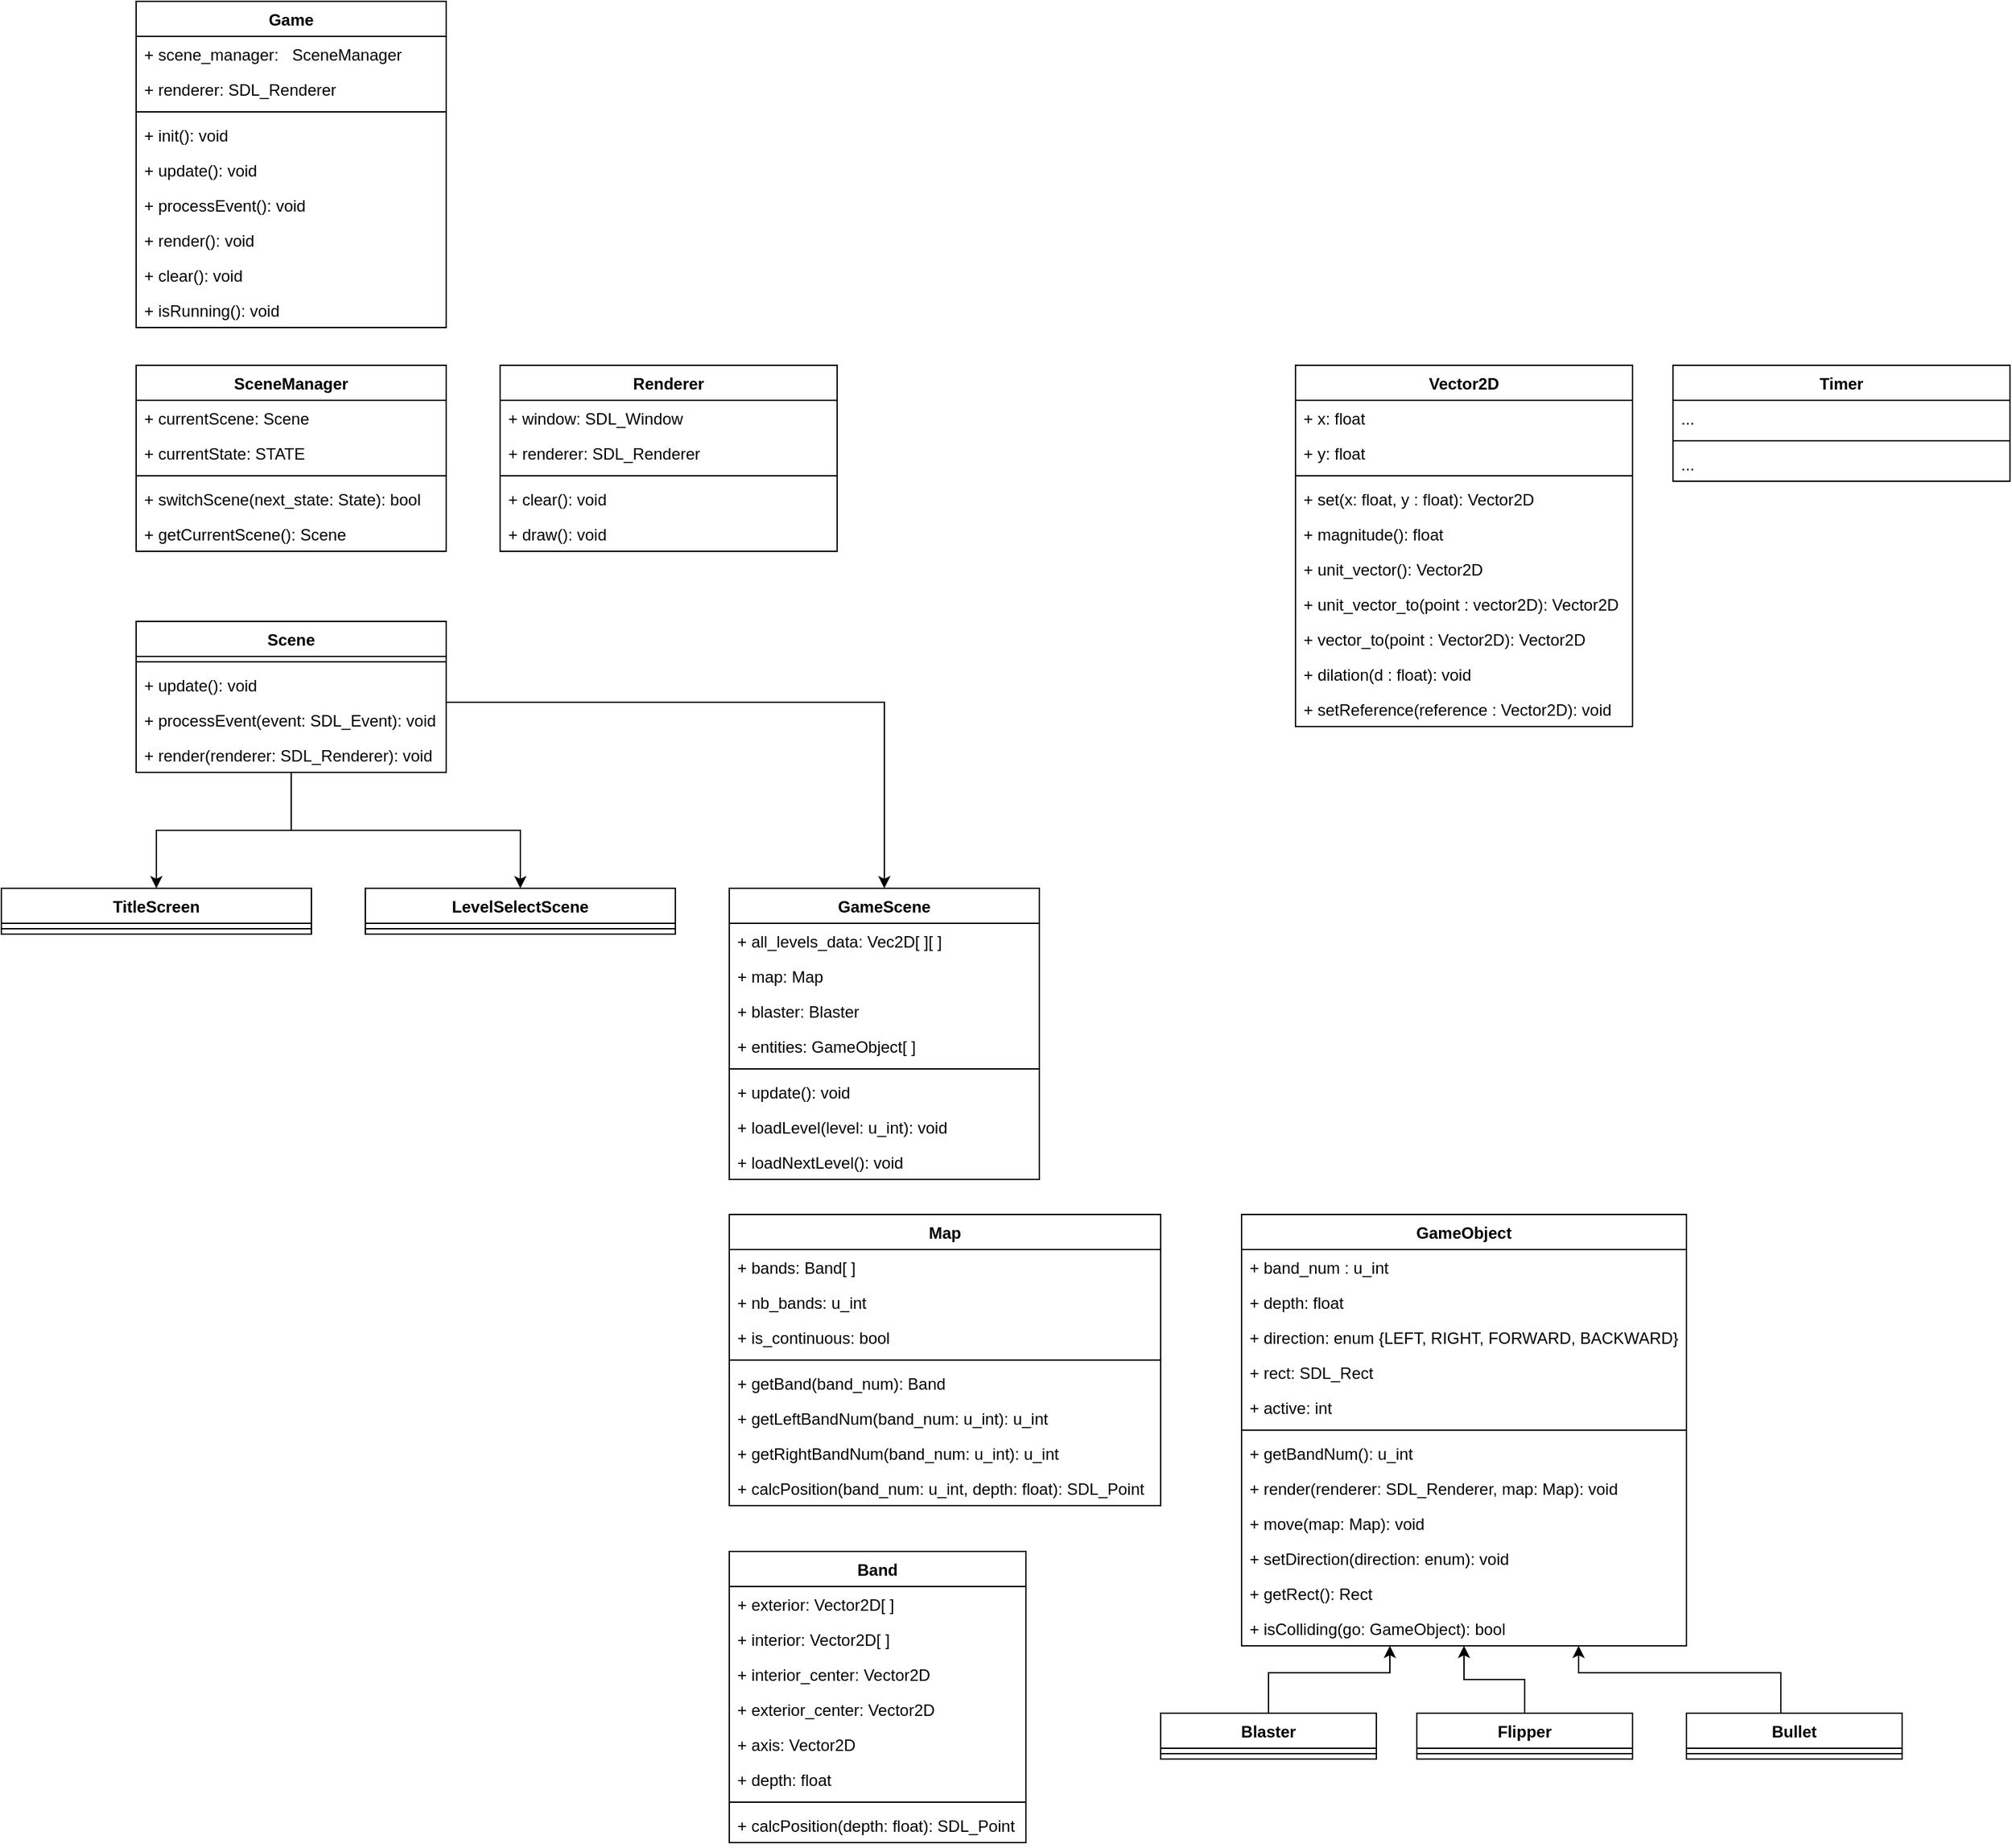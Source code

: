 <mxfile version="17.1.2" type="device"><diagram name="Page-1" id="9f46799a-70d6-7492-0946-bef42562c5a5"><mxGraphModel dx="1237" dy="2343" grid="1" gridSize="10" guides="1" tooltips="1" connect="1" arrows="1" fold="1" page="1" pageScale="1" pageWidth="1100" pageHeight="850" background="none" math="0" shadow="0"><root><mxCell id="0"/><mxCell id="1" parent="0"/><mxCell id="xIdNefQn2xcIb0GbUkWq-34" value="GameScene" style="swimlane;fontStyle=1;align=center;verticalAlign=top;childLayout=stackLayout;horizontal=1;startSize=26;horizontalStack=0;resizeParent=1;resizeParentMax=0;resizeLast=0;collapsible=1;marginBottom=0;" parent="1" vertex="1"><mxGeometry x="590" y="-992" width="230" height="216" as="geometry"/></mxCell><mxCell id="wvkxmbSjXUFkB9EgB14g-42" value="+ all_levels_data: Vec2D[ ][ ]" style="text;strokeColor=none;fillColor=none;align=left;verticalAlign=top;spacingLeft=4;spacingRight=4;overflow=hidden;rotatable=0;points=[[0,0.5],[1,0.5]];portConstraint=eastwest;" parent="xIdNefQn2xcIb0GbUkWq-34" vertex="1"><mxGeometry y="26" width="230" height="26" as="geometry"/></mxCell><mxCell id="xIdNefQn2xcIb0GbUkWq-35" value="+ map: Map" style="text;strokeColor=none;fillColor=none;align=left;verticalAlign=top;spacingLeft=4;spacingRight=4;overflow=hidden;rotatable=0;points=[[0,0.5],[1,0.5]];portConstraint=eastwest;" parent="xIdNefQn2xcIb0GbUkWq-34" vertex="1"><mxGeometry y="52" width="230" height="26" as="geometry"/></mxCell><mxCell id="xIdNefQn2xcIb0GbUkWq-38" value="+ blaster: Blaster" style="text;strokeColor=none;fillColor=none;align=left;verticalAlign=top;spacingLeft=4;spacingRight=4;overflow=hidden;rotatable=0;points=[[0,0.5],[1,0.5]];portConstraint=eastwest;" parent="xIdNefQn2xcIb0GbUkWq-34" vertex="1"><mxGeometry y="78" width="230" height="26" as="geometry"/></mxCell><mxCell id="xIdNefQn2xcIb0GbUkWq-39" value="+ entities: GameObject[ ]" style="text;strokeColor=none;fillColor=none;align=left;verticalAlign=top;spacingLeft=4;spacingRight=4;overflow=hidden;rotatable=0;points=[[0,0.5],[1,0.5]];portConstraint=eastwest;" parent="xIdNefQn2xcIb0GbUkWq-34" vertex="1"><mxGeometry y="104" width="230" height="26" as="geometry"/></mxCell><mxCell id="xIdNefQn2xcIb0GbUkWq-36" value="" style="line;strokeWidth=1;fillColor=none;align=left;verticalAlign=middle;spacingTop=-1;spacingLeft=3;spacingRight=3;rotatable=0;labelPosition=right;points=[];portConstraint=eastwest;" parent="xIdNefQn2xcIb0GbUkWq-34" vertex="1"><mxGeometry y="130" width="230" height="8" as="geometry"/></mxCell><mxCell id="xIdNefQn2xcIb0GbUkWq-37" value="+ update(): void" style="text;strokeColor=none;fillColor=none;align=left;verticalAlign=top;spacingLeft=4;spacingRight=4;overflow=hidden;rotatable=0;points=[[0,0.5],[1,0.5]];portConstraint=eastwest;" parent="xIdNefQn2xcIb0GbUkWq-34" vertex="1"><mxGeometry y="138" width="230" height="26" as="geometry"/></mxCell><mxCell id="wvkxmbSjXUFkB9EgB14g-43" value="+ loadLevel(level: u_int): void" style="text;strokeColor=none;fillColor=none;align=left;verticalAlign=top;spacingLeft=4;spacingRight=4;overflow=hidden;rotatable=0;points=[[0,0.5],[1,0.5]];portConstraint=eastwest;" parent="xIdNefQn2xcIb0GbUkWq-34" vertex="1"><mxGeometry y="164" width="230" height="26" as="geometry"/></mxCell><mxCell id="wvkxmbSjXUFkB9EgB14g-44" value="+ loadNextLevel(): void" style="text;strokeColor=none;fillColor=none;align=left;verticalAlign=top;spacingLeft=4;spacingRight=4;overflow=hidden;rotatable=0;points=[[0,0.5],[1,0.5]];portConstraint=eastwest;" parent="xIdNefQn2xcIb0GbUkWq-34" vertex="1"><mxGeometry y="190" width="230" height="26" as="geometry"/></mxCell><mxCell id="xIdNefQn2xcIb0GbUkWq-41" value="Map" style="swimlane;fontStyle=1;align=center;verticalAlign=top;childLayout=stackLayout;horizontal=1;startSize=26;horizontalStack=0;resizeParent=1;resizeParentMax=0;resizeLast=0;collapsible=1;marginBottom=0;" parent="1" vertex="1"><mxGeometry x="590" y="-750" width="320" height="216" as="geometry"/></mxCell><mxCell id="xIdNefQn2xcIb0GbUkWq-42" value="+ bands: Band[ ]" style="text;strokeColor=none;fillColor=none;align=left;verticalAlign=top;spacingLeft=4;spacingRight=4;overflow=hidden;rotatable=0;points=[[0,0.5],[1,0.5]];portConstraint=eastwest;" parent="xIdNefQn2xcIb0GbUkWq-41" vertex="1"><mxGeometry y="26" width="320" height="26" as="geometry"/></mxCell><mxCell id="xIdNefQn2xcIb0GbUkWq-71" value="+ nb_bands: u_int" style="text;strokeColor=none;fillColor=none;align=left;verticalAlign=top;spacingLeft=4;spacingRight=4;overflow=hidden;rotatable=0;points=[[0,0.5],[1,0.5]];portConstraint=eastwest;" parent="xIdNefQn2xcIb0GbUkWq-41" vertex="1"><mxGeometry y="52" width="320" height="26" as="geometry"/></mxCell><mxCell id="xIdNefQn2xcIb0GbUkWq-45" value="+ is_continuous: bool" style="text;strokeColor=none;fillColor=none;align=left;verticalAlign=top;spacingLeft=4;spacingRight=4;overflow=hidden;rotatable=0;points=[[0,0.5],[1,0.5]];portConstraint=eastwest;" parent="xIdNefQn2xcIb0GbUkWq-41" vertex="1"><mxGeometry y="78" width="320" height="26" as="geometry"/></mxCell><mxCell id="xIdNefQn2xcIb0GbUkWq-43" value="" style="line;strokeWidth=1;fillColor=none;align=left;verticalAlign=middle;spacingTop=-1;spacingLeft=3;spacingRight=3;rotatable=0;labelPosition=right;points=[];portConstraint=eastwest;" parent="xIdNefQn2xcIb0GbUkWq-41" vertex="1"><mxGeometry y="104" width="320" height="8" as="geometry"/></mxCell><mxCell id="xIdNefQn2xcIb0GbUkWq-44" value="+ getBand(band_num): Band" style="text;strokeColor=none;fillColor=none;align=left;verticalAlign=top;spacingLeft=4;spacingRight=4;overflow=hidden;rotatable=0;points=[[0,0.5],[1,0.5]];portConstraint=eastwest;" parent="xIdNefQn2xcIb0GbUkWq-41" vertex="1"><mxGeometry y="112" width="320" height="26" as="geometry"/></mxCell><mxCell id="xIdNefQn2xcIb0GbUkWq-134" value="+ getLeftBandNum(band_num: u_int): u_int" style="text;strokeColor=none;fillColor=none;align=left;verticalAlign=top;spacingLeft=4;spacingRight=4;overflow=hidden;rotatable=0;points=[[0,0.5],[1,0.5]];portConstraint=eastwest;" parent="xIdNefQn2xcIb0GbUkWq-41" vertex="1"><mxGeometry y="138" width="320" height="26" as="geometry"/></mxCell><mxCell id="xIdNefQn2xcIb0GbUkWq-135" value="+ getRightBandNum(band_num: u_int): u_int" style="text;strokeColor=none;fillColor=none;align=left;verticalAlign=top;spacingLeft=4;spacingRight=4;overflow=hidden;rotatable=0;points=[[0,0.5],[1,0.5]];portConstraint=eastwest;" parent="xIdNefQn2xcIb0GbUkWq-41" vertex="1"><mxGeometry y="164" width="320" height="26" as="geometry"/></mxCell><mxCell id="xIdNefQn2xcIb0GbUkWq-46" value="+ calcPosition(band_num: u_int, depth: float): SDL_Point" style="text;strokeColor=none;fillColor=none;align=left;verticalAlign=top;spacingLeft=4;spacingRight=4;overflow=hidden;rotatable=0;points=[[0,0.5],[1,0.5]];portConstraint=eastwest;" parent="xIdNefQn2xcIb0GbUkWq-41" vertex="1"><mxGeometry y="190" width="320" height="26" as="geometry"/></mxCell><mxCell id="xIdNefQn2xcIb0GbUkWq-47" value="Band" style="swimlane;fontStyle=1;align=center;verticalAlign=top;childLayout=stackLayout;horizontal=1;startSize=26;horizontalStack=0;resizeParent=1;resizeParentMax=0;resizeLast=0;collapsible=1;marginBottom=0;" parent="1" vertex="1"><mxGeometry x="590" y="-500" width="220" height="216" as="geometry"/></mxCell><mxCell id="xIdNefQn2xcIb0GbUkWq-48" value="+ exterior: Vector2D[ ]" style="text;strokeColor=none;fillColor=none;align=left;verticalAlign=top;spacingLeft=4;spacingRight=4;overflow=hidden;rotatable=0;points=[[0,0.5],[1,0.5]];portConstraint=eastwest;" parent="xIdNefQn2xcIb0GbUkWq-47" vertex="1"><mxGeometry y="26" width="220" height="26" as="geometry"/></mxCell><mxCell id="xIdNefQn2xcIb0GbUkWq-51" value="+ interior: Vector2D[ ]" style="text;strokeColor=none;fillColor=none;align=left;verticalAlign=top;spacingLeft=4;spacingRight=4;overflow=hidden;rotatable=0;points=[[0,0.5],[1,0.5]];portConstraint=eastwest;" parent="xIdNefQn2xcIb0GbUkWq-47" vertex="1"><mxGeometry y="52" width="220" height="26" as="geometry"/></mxCell><mxCell id="xIdNefQn2xcIb0GbUkWq-54" value="+ interior_center: Vector2D" style="text;strokeColor=none;fillColor=none;align=left;verticalAlign=top;spacingLeft=4;spacingRight=4;overflow=hidden;rotatable=0;points=[[0,0.5],[1,0.5]];portConstraint=eastwest;" parent="xIdNefQn2xcIb0GbUkWq-47" vertex="1"><mxGeometry y="78" width="220" height="26" as="geometry"/></mxCell><mxCell id="xIdNefQn2xcIb0GbUkWq-52" value="+ exterior_center: Vector2D" style="text;strokeColor=none;fillColor=none;align=left;verticalAlign=top;spacingLeft=4;spacingRight=4;overflow=hidden;rotatable=0;points=[[0,0.5],[1,0.5]];portConstraint=eastwest;" parent="xIdNefQn2xcIb0GbUkWq-47" vertex="1"><mxGeometry y="104" width="220" height="26" as="geometry"/></mxCell><mxCell id="xIdNefQn2xcIb0GbUkWq-53" value="+ axis: Vector2D" style="text;strokeColor=none;fillColor=none;align=left;verticalAlign=top;spacingLeft=4;spacingRight=4;overflow=hidden;rotatable=0;points=[[0,0.5],[1,0.5]];portConstraint=eastwest;" parent="xIdNefQn2xcIb0GbUkWq-47" vertex="1"><mxGeometry y="130" width="220" height="26" as="geometry"/></mxCell><mxCell id="xIdNefQn2xcIb0GbUkWq-122" value="+ depth: float" style="text;strokeColor=none;fillColor=none;align=left;verticalAlign=top;spacingLeft=4;spacingRight=4;overflow=hidden;rotatable=0;points=[[0,0.5],[1,0.5]];portConstraint=eastwest;" parent="xIdNefQn2xcIb0GbUkWq-47" vertex="1"><mxGeometry y="156" width="220" height="26" as="geometry"/></mxCell><mxCell id="xIdNefQn2xcIb0GbUkWq-49" value="" style="line;strokeWidth=1;fillColor=none;align=left;verticalAlign=middle;spacingTop=-1;spacingLeft=3;spacingRight=3;rotatable=0;labelPosition=right;points=[];portConstraint=eastwest;" parent="xIdNefQn2xcIb0GbUkWq-47" vertex="1"><mxGeometry y="182" width="220" height="8" as="geometry"/></mxCell><mxCell id="xIdNefQn2xcIb0GbUkWq-50" value="+ calcPosition(depth: float): SDL_Point" style="text;strokeColor=none;fillColor=none;align=left;verticalAlign=top;spacingLeft=4;spacingRight=4;overflow=hidden;rotatable=0;points=[[0,0.5],[1,0.5]];portConstraint=eastwest;" parent="xIdNefQn2xcIb0GbUkWq-47" vertex="1"><mxGeometry y="190" width="220" height="26" as="geometry"/></mxCell><mxCell id="wvkxmbSjXUFkB9EgB14g-7" value="SceneManager" style="swimlane;fontStyle=1;align=center;verticalAlign=top;childLayout=stackLayout;horizontal=1;startSize=26;horizontalStack=0;resizeParent=1;resizeParentMax=0;resizeLast=0;collapsible=1;marginBottom=0;" parent="1" vertex="1"><mxGeometry x="150" y="-1380" width="230" height="138" as="geometry"/></mxCell><mxCell id="wvkxmbSjXUFkB9EgB14g-8" value="+ currentScene: Scene" style="text;strokeColor=none;fillColor=none;align=left;verticalAlign=top;spacingLeft=4;spacingRight=4;overflow=hidden;rotatable=0;points=[[0,0.5],[1,0.5]];portConstraint=eastwest;" parent="wvkxmbSjXUFkB9EgB14g-7" vertex="1"><mxGeometry y="26" width="230" height="26" as="geometry"/></mxCell><mxCell id="wvkxmbSjXUFkB9EgB14g-18" value="+ currentState: STATE" style="text;strokeColor=none;fillColor=none;align=left;verticalAlign=top;spacingLeft=4;spacingRight=4;overflow=hidden;rotatable=0;points=[[0,0.5],[1,0.5]];portConstraint=eastwest;" parent="wvkxmbSjXUFkB9EgB14g-7" vertex="1"><mxGeometry y="52" width="230" height="26" as="geometry"/></mxCell><mxCell id="wvkxmbSjXUFkB9EgB14g-12" value="" style="line;strokeWidth=1;fillColor=none;align=left;verticalAlign=middle;spacingTop=-1;spacingLeft=3;spacingRight=3;rotatable=0;labelPosition=right;points=[];portConstraint=eastwest;" parent="wvkxmbSjXUFkB9EgB14g-7" vertex="1"><mxGeometry y="78" width="230" height="8" as="geometry"/></mxCell><mxCell id="wvkxmbSjXUFkB9EgB14g-13" value="+ switchScene(next_state: State): bool " style="text;strokeColor=none;fillColor=none;align=left;verticalAlign=top;spacingLeft=4;spacingRight=4;overflow=hidden;rotatable=0;points=[[0,0.5],[1,0.5]];portConstraint=eastwest;" parent="wvkxmbSjXUFkB9EgB14g-7" vertex="1"><mxGeometry y="86" width="230" height="26" as="geometry"/></mxCell><mxCell id="wvkxmbSjXUFkB9EgB14g-19" value="+ getCurrentScene(): Scene " style="text;strokeColor=none;fillColor=none;align=left;verticalAlign=top;spacingLeft=4;spacingRight=4;overflow=hidden;rotatable=0;points=[[0,0.5],[1,0.5]];portConstraint=eastwest;" parent="wvkxmbSjXUFkB9EgB14g-7" vertex="1"><mxGeometry y="112" width="230" height="26" as="geometry"/></mxCell><mxCell id="wvkxmbSjXUFkB9EgB14g-27" value="" style="edgeStyle=orthogonalEdgeStyle;rounded=0;orthogonalLoop=1;jettySize=auto;html=1;" parent="1" source="wvkxmbSjXUFkB9EgB14g-14" target="wvkxmbSjXUFkB9EgB14g-22" edge="1"><mxGeometry relative="1" as="geometry"/></mxCell><mxCell id="wvkxmbSjXUFkB9EgB14g-33" value="" style="edgeStyle=orthogonalEdgeStyle;rounded=0;orthogonalLoop=1;jettySize=auto;html=1;" parent="1" source="wvkxmbSjXUFkB9EgB14g-14" target="wvkxmbSjXUFkB9EgB14g-28" edge="1"><mxGeometry relative="1" as="geometry"/></mxCell><mxCell id="wvkxmbSjXUFkB9EgB14g-45" style="edgeStyle=orthogonalEdgeStyle;rounded=0;orthogonalLoop=1;jettySize=auto;html=1;entryX=0.5;entryY=0;entryDx=0;entryDy=0;" parent="1" source="wvkxmbSjXUFkB9EgB14g-14" target="xIdNefQn2xcIb0GbUkWq-34" edge="1"><mxGeometry relative="1" as="geometry"><Array as="points"><mxPoint x="705" y="-1130"/></Array></mxGeometry></mxCell><mxCell id="wvkxmbSjXUFkB9EgB14g-14" value="Scene" style="swimlane;fontStyle=1;align=center;verticalAlign=top;childLayout=stackLayout;horizontal=1;startSize=26;horizontalStack=0;resizeParent=1;resizeParentMax=0;resizeLast=0;collapsible=1;marginBottom=0;" parent="1" vertex="1"><mxGeometry x="150" y="-1190" width="230" height="112" as="geometry"/></mxCell><mxCell id="wvkxmbSjXUFkB9EgB14g-16" value="" style="line;strokeWidth=1;fillColor=none;align=left;verticalAlign=middle;spacingTop=-1;spacingLeft=3;spacingRight=3;rotatable=0;labelPosition=right;points=[];portConstraint=eastwest;" parent="wvkxmbSjXUFkB9EgB14g-14" vertex="1"><mxGeometry y="26" width="230" height="8" as="geometry"/></mxCell><mxCell id="wvkxmbSjXUFkB9EgB14g-17" value="+ update(): void" style="text;strokeColor=none;fillColor=none;align=left;verticalAlign=top;spacingLeft=4;spacingRight=4;overflow=hidden;rotatable=0;points=[[0,0.5],[1,0.5]];portConstraint=eastwest;" parent="wvkxmbSjXUFkB9EgB14g-14" vertex="1"><mxGeometry y="34" width="230" height="26" as="geometry"/></mxCell><mxCell id="wvkxmbSjXUFkB9EgB14g-20" value="+ processEvent(event: SDL_Event): void" style="text;strokeColor=none;fillColor=none;align=left;verticalAlign=top;spacingLeft=4;spacingRight=4;overflow=hidden;rotatable=0;points=[[0,0.5],[1,0.5]];portConstraint=eastwest;" parent="wvkxmbSjXUFkB9EgB14g-14" vertex="1"><mxGeometry y="60" width="230" height="26" as="geometry"/></mxCell><mxCell id="wvkxmbSjXUFkB9EgB14g-21" value="+ render(renderer: SDL_Renderer): void" style="text;strokeColor=none;fillColor=none;align=left;verticalAlign=top;spacingLeft=4;spacingRight=4;overflow=hidden;rotatable=0;points=[[0,0.5],[1,0.5]];portConstraint=eastwest;" parent="wvkxmbSjXUFkB9EgB14g-14" vertex="1"><mxGeometry y="86" width="230" height="26" as="geometry"/></mxCell><mxCell id="wvkxmbSjXUFkB9EgB14g-22" value="TitleScreen" style="swimlane;fontStyle=1;align=center;verticalAlign=top;childLayout=stackLayout;horizontal=1;startSize=26;horizontalStack=0;resizeParent=1;resizeParentMax=0;resizeLast=0;collapsible=1;marginBottom=0;" parent="1" vertex="1"><mxGeometry x="50" y="-992" width="230" height="34" as="geometry"/></mxCell><mxCell id="wvkxmbSjXUFkB9EgB14g-23" value="" style="line;strokeWidth=1;fillColor=none;align=left;verticalAlign=middle;spacingTop=-1;spacingLeft=3;spacingRight=3;rotatable=0;labelPosition=right;points=[];portConstraint=eastwest;" parent="wvkxmbSjXUFkB9EgB14g-22" vertex="1"><mxGeometry y="26" width="230" height="8" as="geometry"/></mxCell><mxCell id="wvkxmbSjXUFkB9EgB14g-28" value="LevelSelectScene" style="swimlane;fontStyle=1;align=center;verticalAlign=top;childLayout=stackLayout;horizontal=1;startSize=26;horizontalStack=0;resizeParent=1;resizeParentMax=0;resizeLast=0;collapsible=1;marginBottom=0;" parent="1" vertex="1"><mxGeometry x="320" y="-992" width="230" height="34" as="geometry"/></mxCell><mxCell id="wvkxmbSjXUFkB9EgB14g-29" value="" style="line;strokeWidth=1;fillColor=none;align=left;verticalAlign=middle;spacingTop=-1;spacingLeft=3;spacingRight=3;rotatable=0;labelPosition=right;points=[];portConstraint=eastwest;" parent="wvkxmbSjXUFkB9EgB14g-28" vertex="1"><mxGeometry y="26" width="230" height="8" as="geometry"/></mxCell><mxCell id="wvkxmbSjXUFkB9EgB14g-46" style="edgeStyle=orthogonalEdgeStyle;rounded=0;orthogonalLoop=1;jettySize=auto;html=1;fontColor=#FF8000;" parent="1" source="wvkxmbSjXUFkB9EgB14g-47" target="wvkxmbSjXUFkB9EgB14g-49" edge="1"><mxGeometry relative="1" as="geometry"><Array as="points"><mxPoint x="990" y="-410"/><mxPoint x="1080" y="-410"/></Array></mxGeometry></mxCell><mxCell id="wvkxmbSjXUFkB9EgB14g-47" value="Blaster" style="swimlane;fontStyle=1;align=center;verticalAlign=top;childLayout=stackLayout;horizontal=1;startSize=26;horizontalStack=0;resizeParent=1;resizeParentMax=0;resizeLast=0;collapsible=1;marginBottom=0;" parent="1" vertex="1"><mxGeometry x="910" y="-380" width="160" height="34" as="geometry"><mxRectangle x="300" y="310" width="100" height="26" as="alternateBounds"/></mxGeometry></mxCell><mxCell id="wvkxmbSjXUFkB9EgB14g-48" value="" style="line;strokeWidth=1;fillColor=none;align=left;verticalAlign=middle;spacingTop=-1;spacingLeft=3;spacingRight=3;rotatable=0;labelPosition=right;points=[];portConstraint=eastwest;" parent="wvkxmbSjXUFkB9EgB14g-47" vertex="1"><mxGeometry y="26" width="160" height="8" as="geometry"/></mxCell><mxCell id="wvkxmbSjXUFkB9EgB14g-49" value="GameObject" style="swimlane;fontStyle=1;align=center;verticalAlign=top;childLayout=stackLayout;horizontal=1;startSize=26;horizontalStack=0;resizeParent=1;resizeParentMax=0;resizeLast=0;collapsible=1;marginBottom=0;" parent="1" vertex="1"><mxGeometry x="970" y="-750" width="330" height="320" as="geometry"><mxRectangle x="300" y="310" width="100" height="26" as="alternateBounds"/></mxGeometry></mxCell><mxCell id="wvkxmbSjXUFkB9EgB14g-50" value="+ band_num : u_int" style="text;strokeColor=none;fillColor=none;align=left;verticalAlign=top;spacingLeft=4;spacingRight=4;overflow=hidden;rotatable=0;points=[[0,0.5],[1,0.5]];portConstraint=eastwest;" parent="wvkxmbSjXUFkB9EgB14g-49" vertex="1"><mxGeometry y="26" width="330" height="26" as="geometry"/></mxCell><mxCell id="wvkxmbSjXUFkB9EgB14g-51" value="+ depth: float" style="text;strokeColor=none;fillColor=none;align=left;verticalAlign=top;spacingLeft=4;spacingRight=4;overflow=hidden;rotatable=0;points=[[0,0.5],[1,0.5]];portConstraint=eastwest;" parent="wvkxmbSjXUFkB9EgB14g-49" vertex="1"><mxGeometry y="52" width="330" height="26" as="geometry"/></mxCell><mxCell id="wvkxmbSjXUFkB9EgB14g-52" value="+ direction: enum {LEFT, RIGHT, FORWARD, BACKWARD}" style="text;strokeColor=none;fillColor=none;align=left;verticalAlign=top;spacingLeft=4;spacingRight=4;overflow=hidden;rotatable=0;points=[[0,0.5],[1,0.5]];portConstraint=eastwest;" parent="wvkxmbSjXUFkB9EgB14g-49" vertex="1"><mxGeometry y="78" width="330" height="26" as="geometry"/></mxCell><mxCell id="wvkxmbSjXUFkB9EgB14g-53" value="+ rect: SDL_Rect" style="text;strokeColor=none;fillColor=none;align=left;verticalAlign=top;spacingLeft=4;spacingRight=4;overflow=hidden;rotatable=0;points=[[0,0.5],[1,0.5]];portConstraint=eastwest;" parent="wvkxmbSjXUFkB9EgB14g-49" vertex="1"><mxGeometry y="104" width="330" height="26" as="geometry"/></mxCell><mxCell id="wvkxmbSjXUFkB9EgB14g-54" value="+ active: int" style="text;strokeColor=none;fillColor=none;align=left;verticalAlign=top;spacingLeft=4;spacingRight=4;overflow=hidden;rotatable=0;points=[[0,0.5],[1,0.5]];portConstraint=eastwest;" parent="wvkxmbSjXUFkB9EgB14g-49" vertex="1"><mxGeometry y="130" width="330" height="26" as="geometry"/></mxCell><mxCell id="wvkxmbSjXUFkB9EgB14g-55" value="" style="line;strokeWidth=1;fillColor=none;align=left;verticalAlign=middle;spacingTop=-1;spacingLeft=3;spacingRight=3;rotatable=0;labelPosition=right;points=[];portConstraint=eastwest;" parent="wvkxmbSjXUFkB9EgB14g-49" vertex="1"><mxGeometry y="156" width="330" height="8" as="geometry"/></mxCell><mxCell id="wvkxmbSjXUFkB9EgB14g-56" value="+ getBandNum(): u_int" style="text;strokeColor=none;fillColor=none;align=left;verticalAlign=top;spacingLeft=4;spacingRight=4;overflow=hidden;rotatable=0;points=[[0,0.5],[1,0.5]];portConstraint=eastwest;" parent="wvkxmbSjXUFkB9EgB14g-49" vertex="1"><mxGeometry y="164" width="330" height="26" as="geometry"/></mxCell><mxCell id="wvkxmbSjXUFkB9EgB14g-57" value="+ render(renderer: SDL_Renderer, map: Map): void" style="text;strokeColor=none;fillColor=none;align=left;verticalAlign=top;spacingLeft=4;spacingRight=4;overflow=hidden;rotatable=0;points=[[0,0.5],[1,0.5]];portConstraint=eastwest;" parent="wvkxmbSjXUFkB9EgB14g-49" vertex="1"><mxGeometry y="190" width="330" height="26" as="geometry"/></mxCell><mxCell id="wvkxmbSjXUFkB9EgB14g-58" value="+ move(map: Map): void" style="text;strokeColor=none;fillColor=none;align=left;verticalAlign=top;spacingLeft=4;spacingRight=4;overflow=hidden;rotatable=0;points=[[0,0.5],[1,0.5]];portConstraint=eastwest;" parent="wvkxmbSjXUFkB9EgB14g-49" vertex="1"><mxGeometry y="216" width="330" height="26" as="geometry"/></mxCell><mxCell id="wvkxmbSjXUFkB9EgB14g-59" value="+ setDirection(direction: enum): void" style="text;strokeColor=none;fillColor=none;align=left;verticalAlign=top;spacingLeft=4;spacingRight=4;overflow=hidden;rotatable=0;points=[[0,0.5],[1,0.5]];portConstraint=eastwest;" parent="wvkxmbSjXUFkB9EgB14g-49" vertex="1"><mxGeometry y="242" width="330" height="26" as="geometry"/></mxCell><mxCell id="wvkxmbSjXUFkB9EgB14g-60" value="+ getRect(): Rect" style="text;strokeColor=none;fillColor=none;align=left;verticalAlign=top;spacingLeft=4;spacingRight=4;overflow=hidden;rotatable=0;points=[[0,0.5],[1,0.5]];portConstraint=eastwest;" parent="wvkxmbSjXUFkB9EgB14g-49" vertex="1"><mxGeometry y="268" width="330" height="26" as="geometry"/></mxCell><mxCell id="wvkxmbSjXUFkB9EgB14g-61" value="+ isColliding(go: GameObject): bool" style="text;strokeColor=none;fillColor=none;align=left;verticalAlign=top;spacingLeft=4;spacingRight=4;overflow=hidden;rotatable=0;points=[[0,0.5],[1,0.5]];portConstraint=eastwest;" parent="wvkxmbSjXUFkB9EgB14g-49" vertex="1"><mxGeometry y="294" width="330" height="26" as="geometry"/></mxCell><mxCell id="wvkxmbSjXUFkB9EgB14g-62" style="edgeStyle=orthogonalEdgeStyle;rounded=0;orthogonalLoop=1;jettySize=auto;html=1;fontColor=#FF8000;" parent="1" source="wvkxmbSjXUFkB9EgB14g-63" target="wvkxmbSjXUFkB9EgB14g-49" edge="1"><mxGeometry relative="1" as="geometry"/></mxCell><mxCell id="wvkxmbSjXUFkB9EgB14g-63" value="Flipper" style="swimlane;fontStyle=1;align=center;verticalAlign=top;childLayout=stackLayout;horizontal=1;startSize=26;horizontalStack=0;resizeParent=1;resizeParentMax=0;resizeLast=0;collapsible=1;marginBottom=0;" parent="1" vertex="1"><mxGeometry x="1100" y="-380" width="160" height="34" as="geometry"><mxRectangle x="300" y="310" width="100" height="26" as="alternateBounds"/></mxGeometry></mxCell><mxCell id="wvkxmbSjXUFkB9EgB14g-64" value="" style="line;strokeWidth=1;fillColor=none;align=left;verticalAlign=middle;spacingTop=-1;spacingLeft=3;spacingRight=3;rotatable=0;labelPosition=right;points=[];portConstraint=eastwest;" parent="wvkxmbSjXUFkB9EgB14g-63" vertex="1"><mxGeometry y="26" width="160" height="8" as="geometry"/></mxCell><mxCell id="wvkxmbSjXUFkB9EgB14g-65" style="edgeStyle=orthogonalEdgeStyle;rounded=0;orthogonalLoop=1;jettySize=auto;html=1;fontColor=#FF8000;" parent="1" source="wvkxmbSjXUFkB9EgB14g-66" target="wvkxmbSjXUFkB9EgB14g-49" edge="1"><mxGeometry relative="1" as="geometry"><Array as="points"><mxPoint x="1370" y="-410"/><mxPoint x="1220" y="-410"/></Array></mxGeometry></mxCell><mxCell id="wvkxmbSjXUFkB9EgB14g-66" value="Bullet" style="swimlane;fontStyle=1;align=center;verticalAlign=top;childLayout=stackLayout;horizontal=1;startSize=26;horizontalStack=0;resizeParent=1;resizeParentMax=0;resizeLast=0;collapsible=1;marginBottom=0;" parent="1" vertex="1"><mxGeometry x="1300" y="-380" width="160" height="34" as="geometry"><mxRectangle x="300" y="310" width="100" height="26" as="alternateBounds"/></mxGeometry></mxCell><mxCell id="wvkxmbSjXUFkB9EgB14g-67" value="" style="line;strokeWidth=1;fillColor=none;align=left;verticalAlign=middle;spacingTop=-1;spacingLeft=3;spacingRight=3;rotatable=0;labelPosition=right;points=[];portConstraint=eastwest;" parent="wvkxmbSjXUFkB9EgB14g-66" vertex="1"><mxGeometry y="26" width="160" height="8" as="geometry"/></mxCell><mxCell id="aUFaT6jYfgv3Q2B1HBEs-10" value="Vector2D" style="swimlane;fontStyle=1;align=center;verticalAlign=top;childLayout=stackLayout;horizontal=1;startSize=26;horizontalStack=0;resizeParent=1;resizeParentMax=0;resizeLast=0;collapsible=1;marginBottom=0;" vertex="1" parent="1"><mxGeometry x="1010" y="-1380" width="250" height="268" as="geometry"/></mxCell><mxCell id="aUFaT6jYfgv3Q2B1HBEs-11" value="+ x: float" style="text;strokeColor=none;fillColor=none;align=left;verticalAlign=top;spacingLeft=4;spacingRight=4;overflow=hidden;rotatable=0;points=[[0,0.5],[1,0.5]];portConstraint=eastwest;" vertex="1" parent="aUFaT6jYfgv3Q2B1HBEs-10"><mxGeometry y="26" width="250" height="26" as="geometry"/></mxCell><mxCell id="aUFaT6jYfgv3Q2B1HBEs-12" value="+ y: float" style="text;strokeColor=none;fillColor=none;align=left;verticalAlign=top;spacingLeft=4;spacingRight=4;overflow=hidden;rotatable=0;points=[[0,0.5],[1,0.5]];portConstraint=eastwest;" vertex="1" parent="aUFaT6jYfgv3Q2B1HBEs-10"><mxGeometry y="52" width="250" height="26" as="geometry"/></mxCell><mxCell id="aUFaT6jYfgv3Q2B1HBEs-13" value="" style="line;strokeWidth=1;fillColor=none;align=left;verticalAlign=middle;spacingTop=-1;spacingLeft=3;spacingRight=3;rotatable=0;labelPosition=right;points=[];portConstraint=eastwest;" vertex="1" parent="aUFaT6jYfgv3Q2B1HBEs-10"><mxGeometry y="78" width="250" height="8" as="geometry"/></mxCell><mxCell id="aUFaT6jYfgv3Q2B1HBEs-14" value="+ set(x: float, y : float): Vector2D" style="text;strokeColor=none;fillColor=none;align=left;verticalAlign=top;spacingLeft=4;spacingRight=4;overflow=hidden;rotatable=0;points=[[0,0.5],[1,0.5]];portConstraint=eastwest;" vertex="1" parent="aUFaT6jYfgv3Q2B1HBEs-10"><mxGeometry y="86" width="250" height="26" as="geometry"/></mxCell><mxCell id="aUFaT6jYfgv3Q2B1HBEs-15" value="+ magnitude(): float " style="text;strokeColor=none;fillColor=none;align=left;verticalAlign=top;spacingLeft=4;spacingRight=4;overflow=hidden;rotatable=0;points=[[0,0.5],[1,0.5]];portConstraint=eastwest;" vertex="1" parent="aUFaT6jYfgv3Q2B1HBEs-10"><mxGeometry y="112" width="250" height="26" as="geometry"/></mxCell><mxCell id="aUFaT6jYfgv3Q2B1HBEs-20" value="+ unit_vector(): Vector2D " style="text;strokeColor=none;fillColor=none;align=left;verticalAlign=top;spacingLeft=4;spacingRight=4;overflow=hidden;rotatable=0;points=[[0,0.5],[1,0.5]];portConstraint=eastwest;" vertex="1" parent="aUFaT6jYfgv3Q2B1HBEs-10"><mxGeometry y="138" width="250" height="26" as="geometry"/></mxCell><mxCell id="aUFaT6jYfgv3Q2B1HBEs-16" value="+ unit_vector_to(point : vector2D): Vector2D " style="text;strokeColor=none;fillColor=none;align=left;verticalAlign=top;spacingLeft=4;spacingRight=4;overflow=hidden;rotatable=0;points=[[0,0.5],[1,0.5]];portConstraint=eastwest;" vertex="1" parent="aUFaT6jYfgv3Q2B1HBEs-10"><mxGeometry y="164" width="250" height="26" as="geometry"/></mxCell><mxCell id="aUFaT6jYfgv3Q2B1HBEs-18" value="+ vector_to(point : Vector2D): Vector2D " style="text;strokeColor=none;fillColor=none;align=left;verticalAlign=top;spacingLeft=4;spacingRight=4;overflow=hidden;rotatable=0;points=[[0,0.5],[1,0.5]];portConstraint=eastwest;" vertex="1" parent="aUFaT6jYfgv3Q2B1HBEs-10"><mxGeometry y="190" width="250" height="26" as="geometry"/></mxCell><mxCell id="aUFaT6jYfgv3Q2B1HBEs-21" value="+ dilation(d : float): void " style="text;strokeColor=none;fillColor=none;align=left;verticalAlign=top;spacingLeft=4;spacingRight=4;overflow=hidden;rotatable=0;points=[[0,0.5],[1,0.5]];portConstraint=eastwest;" vertex="1" parent="aUFaT6jYfgv3Q2B1HBEs-10"><mxGeometry y="216" width="250" height="26" as="geometry"/></mxCell><mxCell id="aUFaT6jYfgv3Q2B1HBEs-22" value="+ setReference(reference : Vector2D): void " style="text;strokeColor=none;fillColor=none;align=left;verticalAlign=top;spacingLeft=4;spacingRight=4;overflow=hidden;rotatable=0;points=[[0,0.5],[1,0.5]];portConstraint=eastwest;" vertex="1" parent="aUFaT6jYfgv3Q2B1HBEs-10"><mxGeometry y="242" width="250" height="26" as="geometry"/></mxCell><mxCell id="aUFaT6jYfgv3Q2B1HBEs-23" value="Timer" style="swimlane;fontStyle=1;align=center;verticalAlign=top;childLayout=stackLayout;horizontal=1;startSize=26;horizontalStack=0;resizeParent=1;resizeParentMax=0;resizeLast=0;collapsible=1;marginBottom=0;" vertex="1" parent="1"><mxGeometry x="1290" y="-1380" width="250" height="86" as="geometry"/></mxCell><mxCell id="aUFaT6jYfgv3Q2B1HBEs-24" value="..." style="text;strokeColor=none;fillColor=none;align=left;verticalAlign=top;spacingLeft=4;spacingRight=4;overflow=hidden;rotatable=0;points=[[0,0.5],[1,0.5]];portConstraint=eastwest;" vertex="1" parent="aUFaT6jYfgv3Q2B1HBEs-23"><mxGeometry y="26" width="250" height="26" as="geometry"/></mxCell><mxCell id="aUFaT6jYfgv3Q2B1HBEs-26" value="" style="line;strokeWidth=1;fillColor=none;align=left;verticalAlign=middle;spacingTop=-1;spacingLeft=3;spacingRight=3;rotatable=0;labelPosition=right;points=[];portConstraint=eastwest;" vertex="1" parent="aUFaT6jYfgv3Q2B1HBEs-23"><mxGeometry y="52" width="250" height="8" as="geometry"/></mxCell><mxCell id="aUFaT6jYfgv3Q2B1HBEs-33" value="..." style="text;strokeColor=none;fillColor=none;align=left;verticalAlign=top;spacingLeft=4;spacingRight=4;overflow=hidden;rotatable=0;points=[[0,0.5],[1,0.5]];portConstraint=eastwest;" vertex="1" parent="aUFaT6jYfgv3Q2B1HBEs-23"><mxGeometry y="60" width="250" height="26" as="geometry"/></mxCell><mxCell id="aUFaT6jYfgv3Q2B1HBEs-34" value="Renderer" style="swimlane;fontStyle=1;align=center;verticalAlign=top;childLayout=stackLayout;horizontal=1;startSize=26;horizontalStack=0;resizeParent=1;resizeParentMax=0;resizeLast=0;collapsible=1;marginBottom=0;" vertex="1" parent="1"><mxGeometry x="420" y="-1380" width="250" height="138" as="geometry"/></mxCell><mxCell id="aUFaT6jYfgv3Q2B1HBEs-35" value="+ window: SDL_Window" style="text;strokeColor=none;fillColor=none;align=left;verticalAlign=top;spacingLeft=4;spacingRight=4;overflow=hidden;rotatable=0;points=[[0,0.5],[1,0.5]];portConstraint=eastwest;" vertex="1" parent="aUFaT6jYfgv3Q2B1HBEs-34"><mxGeometry y="26" width="250" height="26" as="geometry"/></mxCell><mxCell id="aUFaT6jYfgv3Q2B1HBEs-36" value="+ renderer: SDL_Renderer" style="text;strokeColor=none;fillColor=none;align=left;verticalAlign=top;spacingLeft=4;spacingRight=4;overflow=hidden;rotatable=0;points=[[0,0.5],[1,0.5]];portConstraint=eastwest;" vertex="1" parent="aUFaT6jYfgv3Q2B1HBEs-34"><mxGeometry y="52" width="250" height="26" as="geometry"/></mxCell><mxCell id="aUFaT6jYfgv3Q2B1HBEs-37" value="" style="line;strokeWidth=1;fillColor=none;align=left;verticalAlign=middle;spacingTop=-1;spacingLeft=3;spacingRight=3;rotatable=0;labelPosition=right;points=[];portConstraint=eastwest;" vertex="1" parent="aUFaT6jYfgv3Q2B1HBEs-34"><mxGeometry y="78" width="250" height="8" as="geometry"/></mxCell><mxCell id="aUFaT6jYfgv3Q2B1HBEs-38" value="+ clear(): void" style="text;strokeColor=none;fillColor=none;align=left;verticalAlign=top;spacingLeft=4;spacingRight=4;overflow=hidden;rotatable=0;points=[[0,0.5],[1,0.5]];portConstraint=eastwest;" vertex="1" parent="aUFaT6jYfgv3Q2B1HBEs-34"><mxGeometry y="86" width="250" height="26" as="geometry"/></mxCell><mxCell id="aUFaT6jYfgv3Q2B1HBEs-39" value="+ draw(): void " style="text;strokeColor=none;fillColor=none;align=left;verticalAlign=top;spacingLeft=4;spacingRight=4;overflow=hidden;rotatable=0;points=[[0,0.5],[1,0.5]];portConstraint=eastwest;" vertex="1" parent="aUFaT6jYfgv3Q2B1HBEs-34"><mxGeometry y="112" width="250" height="26" as="geometry"/></mxCell><mxCell id="aUFaT6jYfgv3Q2B1HBEs-45" value="Game" style="swimlane;fontStyle=1;align=center;verticalAlign=top;childLayout=stackLayout;horizontal=1;startSize=26;horizontalStack=0;resizeParent=1;resizeParentMax=0;resizeLast=0;collapsible=1;marginBottom=0;" vertex="1" parent="1"><mxGeometry x="150" y="-1650" width="230" height="242" as="geometry"/></mxCell><mxCell id="aUFaT6jYfgv3Q2B1HBEs-46" value="+ scene_manager:   SceneManager" style="text;strokeColor=none;fillColor=none;align=left;verticalAlign=top;spacingLeft=4;spacingRight=4;overflow=hidden;rotatable=0;points=[[0,0.5],[1,0.5]];portConstraint=eastwest;" vertex="1" parent="aUFaT6jYfgv3Q2B1HBEs-45"><mxGeometry y="26" width="230" height="26" as="geometry"/></mxCell><mxCell id="aUFaT6jYfgv3Q2B1HBEs-47" value="+ renderer: SDL_Renderer" style="text;strokeColor=none;fillColor=none;align=left;verticalAlign=top;spacingLeft=4;spacingRight=4;overflow=hidden;rotatable=0;points=[[0,0.5],[1,0.5]];portConstraint=eastwest;" vertex="1" parent="aUFaT6jYfgv3Q2B1HBEs-45"><mxGeometry y="52" width="230" height="26" as="geometry"/></mxCell><mxCell id="aUFaT6jYfgv3Q2B1HBEs-50" value="" style="line;strokeWidth=1;fillColor=none;align=left;verticalAlign=middle;spacingTop=-1;spacingLeft=3;spacingRight=3;rotatable=0;labelPosition=right;points=[];portConstraint=eastwest;" vertex="1" parent="aUFaT6jYfgv3Q2B1HBEs-45"><mxGeometry y="78" width="230" height="8" as="geometry"/></mxCell><mxCell id="aUFaT6jYfgv3Q2B1HBEs-54" value="+ init(): void" style="text;strokeColor=none;fillColor=none;align=left;verticalAlign=top;spacingLeft=4;spacingRight=4;overflow=hidden;rotatable=0;points=[[0,0.5],[1,0.5]];portConstraint=eastwest;" vertex="1" parent="aUFaT6jYfgv3Q2B1HBEs-45"><mxGeometry y="86" width="230" height="26" as="geometry"/></mxCell><mxCell id="aUFaT6jYfgv3Q2B1HBEs-51" value="+ update(): void" style="text;strokeColor=none;fillColor=none;align=left;verticalAlign=top;spacingLeft=4;spacingRight=4;overflow=hidden;rotatable=0;points=[[0,0.5],[1,0.5]];portConstraint=eastwest;" vertex="1" parent="aUFaT6jYfgv3Q2B1HBEs-45"><mxGeometry y="112" width="230" height="26" as="geometry"/></mxCell><mxCell id="aUFaT6jYfgv3Q2B1HBEs-52" value="+ processEvent(): void" style="text;strokeColor=none;fillColor=none;align=left;verticalAlign=top;spacingLeft=4;spacingRight=4;overflow=hidden;rotatable=0;points=[[0,0.5],[1,0.5]];portConstraint=eastwest;" vertex="1" parent="aUFaT6jYfgv3Q2B1HBEs-45"><mxGeometry y="138" width="230" height="26" as="geometry"/></mxCell><mxCell id="aUFaT6jYfgv3Q2B1HBEs-53" value="+ render(): void" style="text;strokeColor=none;fillColor=none;align=left;verticalAlign=top;spacingLeft=4;spacingRight=4;overflow=hidden;rotatable=0;points=[[0,0.5],[1,0.5]];portConstraint=eastwest;" vertex="1" parent="aUFaT6jYfgv3Q2B1HBEs-45"><mxGeometry y="164" width="230" height="26" as="geometry"/></mxCell><mxCell id="aUFaT6jYfgv3Q2B1HBEs-55" value="+ clear(): void" style="text;strokeColor=none;fillColor=none;align=left;verticalAlign=top;spacingLeft=4;spacingRight=4;overflow=hidden;rotatable=0;points=[[0,0.5],[1,0.5]];portConstraint=eastwest;" vertex="1" parent="aUFaT6jYfgv3Q2B1HBEs-45"><mxGeometry y="190" width="230" height="26" as="geometry"/></mxCell><mxCell id="aUFaT6jYfgv3Q2B1HBEs-56" value="+ isRunning(): void" style="text;strokeColor=none;fillColor=none;align=left;verticalAlign=top;spacingLeft=4;spacingRight=4;overflow=hidden;rotatable=0;points=[[0,0.5],[1,0.5]];portConstraint=eastwest;" vertex="1" parent="aUFaT6jYfgv3Q2B1HBEs-45"><mxGeometry y="216" width="230" height="26" as="geometry"/></mxCell></root></mxGraphModel></diagram></mxfile>